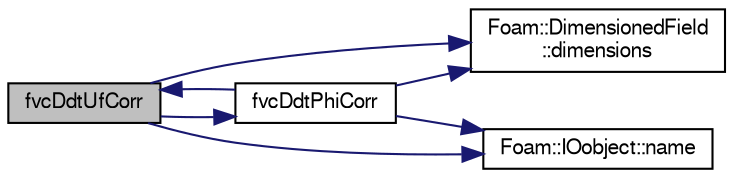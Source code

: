 digraph "fvcDdtUfCorr"
{
  bgcolor="transparent";
  edge [fontname="FreeSans",fontsize="10",labelfontname="FreeSans",labelfontsize="10"];
  node [fontname="FreeSans",fontsize="10",shape=record];
  rankdir="LR";
  Node69 [label="fvcDdtUfCorr",height=0.2,width=0.4,color="black", fillcolor="grey75", style="filled", fontcolor="black"];
  Node69 -> Node70 [color="midnightblue",fontsize="10",style="solid",fontname="FreeSans"];
  Node70 [label="Foam::DimensionedField\l::dimensions",height=0.2,width=0.4,color="black",URL="$a26390.html#a66989c1e0666e0d0c93a2056ce75599e",tooltip="Return dimensions. "];
  Node69 -> Node71 [color="midnightblue",fontsize="10",style="solid",fontname="FreeSans"];
  Node71 [label="fvcDdtPhiCorr",height=0.2,width=0.4,color="black",URL="$a22502.html#a100e7398ba195f22c386944305360bcc"];
  Node71 -> Node72 [color="midnightblue",fontsize="10",style="solid",fontname="FreeSans"];
  Node72 [label="Foam::IOobject::name",height=0.2,width=0.4,color="black",URL="$a26142.html#acc80e00a8ac919288fb55bd14cc88bf6",tooltip="Return name. "];
  Node71 -> Node70 [color="midnightblue",fontsize="10",style="solid",fontname="FreeSans"];
  Node71 -> Node69 [color="midnightblue",fontsize="10",style="solid",fontname="FreeSans"];
  Node69 -> Node72 [color="midnightblue",fontsize="10",style="solid",fontname="FreeSans"];
}
